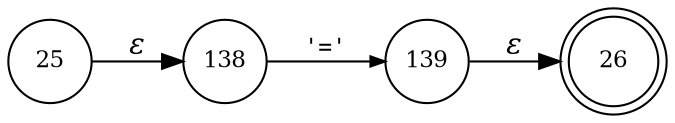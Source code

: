digraph ATN {
rankdir=LR;
s26[fontsize=11, label="26", shape=doublecircle, fixedsize=true, width=.6];
s25[fontsize=11,label="25", shape=circle, fixedsize=true, width=.55, peripheries=1];
s138[fontsize=11,label="138", shape=circle, fixedsize=true, width=.55, peripheries=1];
s139[fontsize=11,label="139", shape=circle, fixedsize=true, width=.55, peripheries=1];
s25 -> s138 [fontname="Times-Italic", label="&epsilon;"];
s138 -> s139 [fontsize=11, fontname="Courier", arrowsize=.7, label = "'='", arrowhead = normal];
s139 -> s26 [fontname="Times-Italic", label="&epsilon;"];
}
